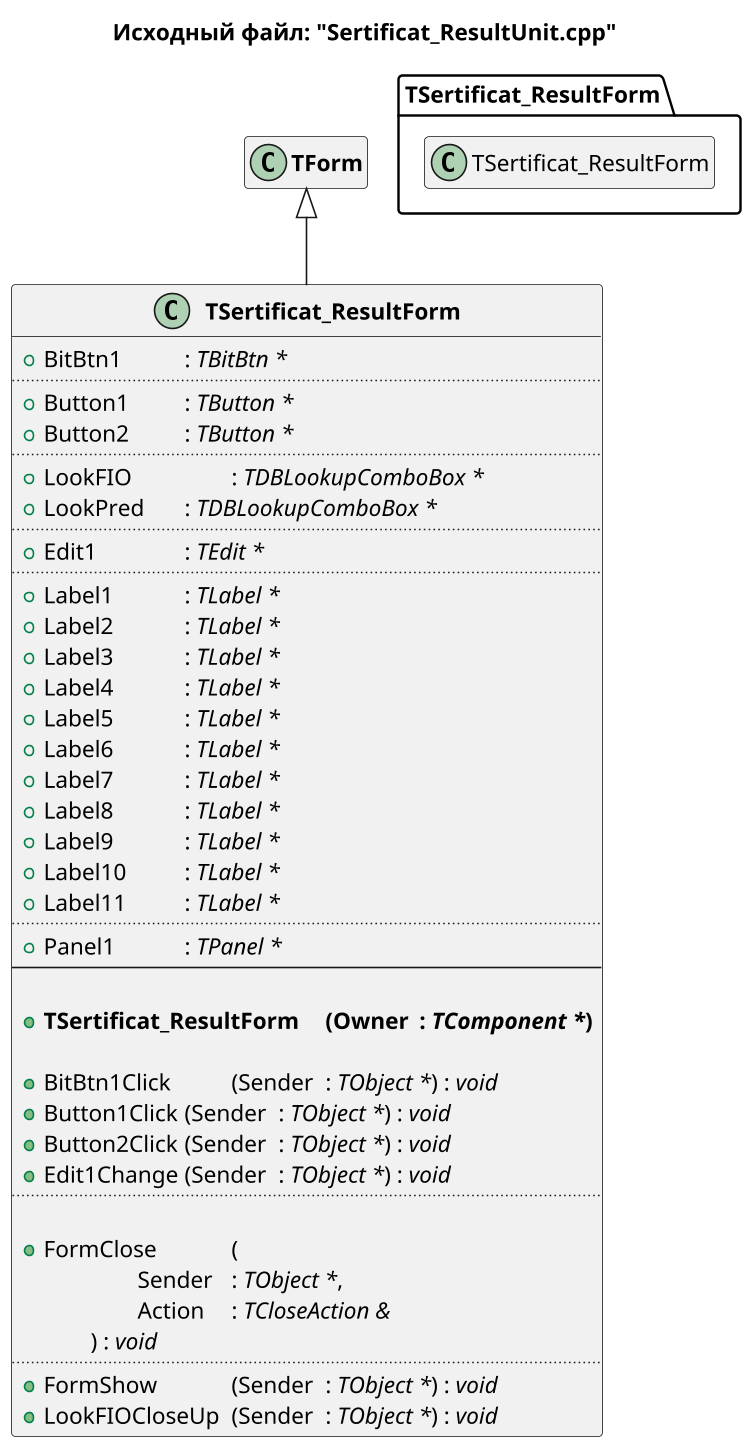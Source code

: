 @startuml Sertificat_ResultUnit.cpp

title Исходный файл: "Sertificat_ResultUnit.cpp"

scale 750 width

"<b>TSertificat_ResultForm</b>" -up-|> "<b>TForm</b>"

hide "<b>TForm</b>" members

class "<b>TSertificat_ResultForm</b>"
{
    + BitBtn1 \t\t: <i>TBitBtn *</i>
    ..
    + Button1 \t\t: <i>TButton *</i>
    + Button2 \t\t: <i>TButton *</i>
    ..
    + LookFIO \t\t: <i>TDBLookupComboBox *</i>
    + LookPred \t: <i>TDBLookupComboBox *</i>
    ..
    + Edit1 \t\t: <i>TEdit *</i>
    ..
    + Label1 \t\t: <i>TLabel *</i>
    + Label2 \t\t: <i>TLabel *</i>
    + Label3 \t\t: <i>TLabel *</i>
    + Label4 \t\t: <i>TLabel *</i>
    + Label5 \t\t: <i>TLabel *</i>
    + Label6 \t\t: <i>TLabel *</i>
    + Label7 \t\t: <i>TLabel *</i>
    + Label8 \t\t: <i>TLabel *</i>
    + Label9 \t\t: <i>TLabel *</i>
    + Label10 \t\t: <i>TLabel *</i>
    + Label11 \t\t: <i>TLabel *</i>
    ..
    + Panel1 \t\t: <i>TPanel *</i>
    --
    
    + <b>TSertificat_ResultForm \t(Owner \t: <i>TComponent *</i>)</b>

    + BitBtn1Click \t\t(Sender \t: <i>TObject *</i>) : <i>void</i>
    + Button1Click \t(Sender \t: <i>TObject *</i>) : <i>void</i>
    + Button2Click \t(Sender \t: <i>TObject *</i>) : <i>void</i>
    + Edit1Change \t(Sender \t: <i>TObject *</i>) : <i>void</i>
    ..

    + FormClose \t\t(
            \t\tSender \t: <i>TObject *</i>,
            \t\tAction \t: <i>TCloseAction &</i>
        \t) : <i>void</i>
    ..
    + FormShow \t\t(Sender \t: <i>TObject *</i>) : <i>void</i>
    + LookFIOCloseUp \t(Sender \t: <i>TObject *</i>) : <i>void</i>
}


package TSertificat_ResultForm <<Folder>>
{
    class TSertificat_ResultForm
    hide  TSertificat_ResultForm members
}


' note right of "<b>TSertificat_ResultForm</b>"::Save_Priv
' сохранение привелегий (сирота, Чаэс, инвалид)
' end note

@enduml